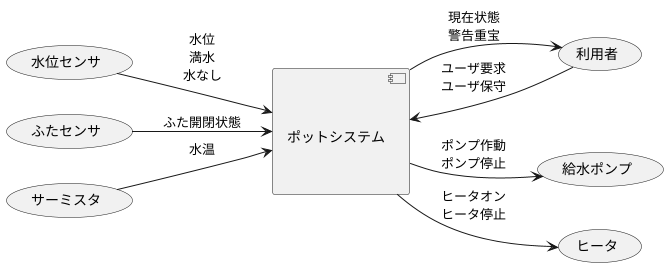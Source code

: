 @startuml context_diagram
left to right direction

[\n\nポットシステム\n\n] as System_of_Pot
artifact (水位センサ) as Scenser_of_Water
artifact (ふたセンサ) as Scenser_of_futa
artifact (サーミスタ) as Sermista
artifact (利用者) as user
artifact (給水ポンプ) as Add_Water_Pomp
artifact (ヒータ) as Heater

Scenser_of_Water --> System_of_Pot : 水位\n満水\n水なし
Scenser_of_futa --> System_of_Pot : ふた開閉状態
Sermista --> System_of_Pot : 水温
user --> System_of_Pot : ユーザ要求\nユーザ保守

System_of_Pot --> user : 現在状態\n警告重宝
System_of_Pot --> Add_Water_Pomp : ポンプ作動\nポンプ停止
System_of_Pot --> Heater : ヒータオン\nヒータ停止

@enduml